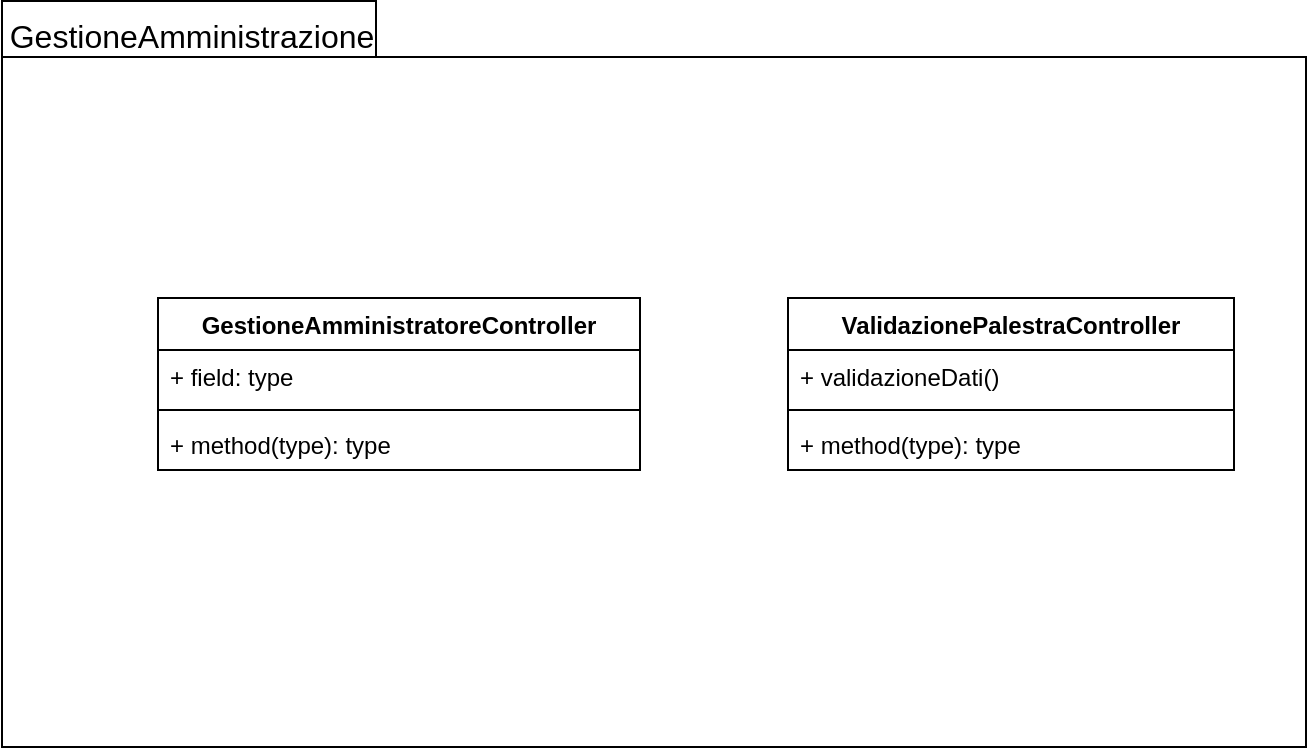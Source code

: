 <mxfile version="24.4.9" type="github">
  <diagram name="Pagina-1" id="WJZg5tV51setkM5HHoCN">
    <mxGraphModel dx="2139" dy="1527" grid="0" gridSize="10" guides="1" tooltips="1" connect="1" arrows="1" fold="1" page="0" pageScale="1" pageWidth="827" pageHeight="1169" math="0" shadow="0">
      <root>
        <mxCell id="0" />
        <mxCell id="1" parent="0" />
        <mxCell id="XfPzXEYZt8wGmcJqWTIl-1" value="" style="shape=folder;fontStyle=1;spacingTop=10;tabWidth=187;tabHeight=28;tabPosition=left;html=1;whiteSpace=wrap;" parent="1" vertex="1">
          <mxGeometry x="304" y="-20.5" width="652" height="373" as="geometry" />
        </mxCell>
        <mxCell id="XfPzXEYZt8wGmcJqWTIl-2" value="GestioneAmministratoreController" style="swimlane;fontStyle=1;align=center;verticalAlign=top;childLayout=stackLayout;horizontal=1;startSize=26;horizontalStack=0;resizeParent=1;resizeParentMax=0;resizeLast=0;collapsible=1;marginBottom=0;whiteSpace=wrap;html=1;" parent="1" vertex="1">
          <mxGeometry x="382" y="128" width="241" height="86" as="geometry" />
        </mxCell>
        <mxCell id="XfPzXEYZt8wGmcJqWTIl-3" value="+ field: type" style="text;strokeColor=none;fillColor=none;align=left;verticalAlign=top;spacingLeft=4;spacingRight=4;overflow=hidden;rotatable=0;points=[[0,0.5],[1,0.5]];portConstraint=eastwest;whiteSpace=wrap;html=1;" parent="XfPzXEYZt8wGmcJqWTIl-2" vertex="1">
          <mxGeometry y="26" width="241" height="26" as="geometry" />
        </mxCell>
        <mxCell id="XfPzXEYZt8wGmcJqWTIl-4" value="" style="line;strokeWidth=1;fillColor=none;align=left;verticalAlign=middle;spacingTop=-1;spacingLeft=3;spacingRight=3;rotatable=0;labelPosition=right;points=[];portConstraint=eastwest;strokeColor=inherit;" parent="XfPzXEYZt8wGmcJqWTIl-2" vertex="1">
          <mxGeometry y="52" width="241" height="8" as="geometry" />
        </mxCell>
        <mxCell id="XfPzXEYZt8wGmcJqWTIl-5" value="+ method(type): type" style="text;strokeColor=none;fillColor=none;align=left;verticalAlign=top;spacingLeft=4;spacingRight=4;overflow=hidden;rotatable=0;points=[[0,0.5],[1,0.5]];portConstraint=eastwest;whiteSpace=wrap;html=1;" parent="XfPzXEYZt8wGmcJqWTIl-2" vertex="1">
          <mxGeometry y="60" width="241" height="26" as="geometry" />
        </mxCell>
        <mxCell id="XfPzXEYZt8wGmcJqWTIl-7" value="ValidazionePalestraController" style="swimlane;fontStyle=1;align=center;verticalAlign=top;childLayout=stackLayout;horizontal=1;startSize=26;horizontalStack=0;resizeParent=1;resizeParentMax=0;resizeLast=0;collapsible=1;marginBottom=0;whiteSpace=wrap;html=1;" parent="1" vertex="1">
          <mxGeometry x="697" y="128" width="223" height="86" as="geometry" />
        </mxCell>
        <mxCell id="XfPzXEYZt8wGmcJqWTIl-8" value="+ validazioneDati()" style="text;strokeColor=none;fillColor=none;align=left;verticalAlign=top;spacingLeft=4;spacingRight=4;overflow=hidden;rotatable=0;points=[[0,0.5],[1,0.5]];portConstraint=eastwest;whiteSpace=wrap;html=1;" parent="XfPzXEYZt8wGmcJqWTIl-7" vertex="1">
          <mxGeometry y="26" width="223" height="26" as="geometry" />
        </mxCell>
        <mxCell id="XfPzXEYZt8wGmcJqWTIl-9" value="" style="line;strokeWidth=1;fillColor=none;align=left;verticalAlign=middle;spacingTop=-1;spacingLeft=3;spacingRight=3;rotatable=0;labelPosition=right;points=[];portConstraint=eastwest;strokeColor=inherit;" parent="XfPzXEYZt8wGmcJqWTIl-7" vertex="1">
          <mxGeometry y="52" width="223" height="8" as="geometry" />
        </mxCell>
        <mxCell id="XfPzXEYZt8wGmcJqWTIl-10" value="+ method(type): type" style="text;strokeColor=none;fillColor=none;align=left;verticalAlign=top;spacingLeft=4;spacingRight=4;overflow=hidden;rotatable=0;points=[[0,0.5],[1,0.5]];portConstraint=eastwest;whiteSpace=wrap;html=1;" parent="XfPzXEYZt8wGmcJqWTIl-7" vertex="1">
          <mxGeometry y="60" width="223" height="26" as="geometry" />
        </mxCell>
        <mxCell id="b-C1bAWXQpSkKSt1xs_e-4" value="GestioneAmministrazione" style="text;strokeColor=none;fillColor=none;html=1;align=center;verticalAlign=middle;whiteSpace=wrap;rounded=0;fontSize=16;" vertex="1" parent="1">
          <mxGeometry x="369" y="-18" width="60" height="30" as="geometry" />
        </mxCell>
      </root>
    </mxGraphModel>
  </diagram>
</mxfile>
